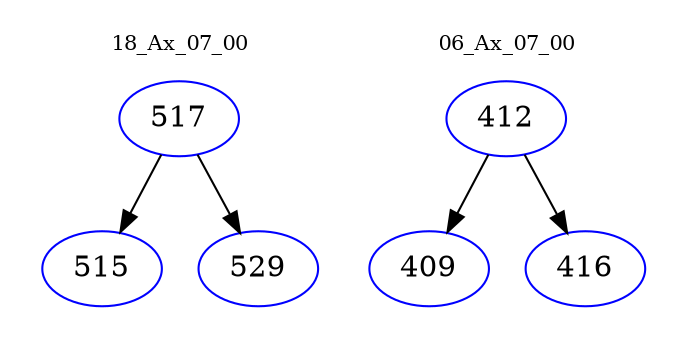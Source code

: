 digraph{
subgraph cluster_0 {
color = white
label = "18_Ax_07_00";
fontsize=10;
T0_517 [label="517", color="blue"]
T0_517 -> T0_515 [color="black"]
T0_515 [label="515", color="blue"]
T0_517 -> T0_529 [color="black"]
T0_529 [label="529", color="blue"]
}
subgraph cluster_1 {
color = white
label = "06_Ax_07_00";
fontsize=10;
T1_412 [label="412", color="blue"]
T1_412 -> T1_409 [color="black"]
T1_409 [label="409", color="blue"]
T1_412 -> T1_416 [color="black"]
T1_416 [label="416", color="blue"]
}
}
